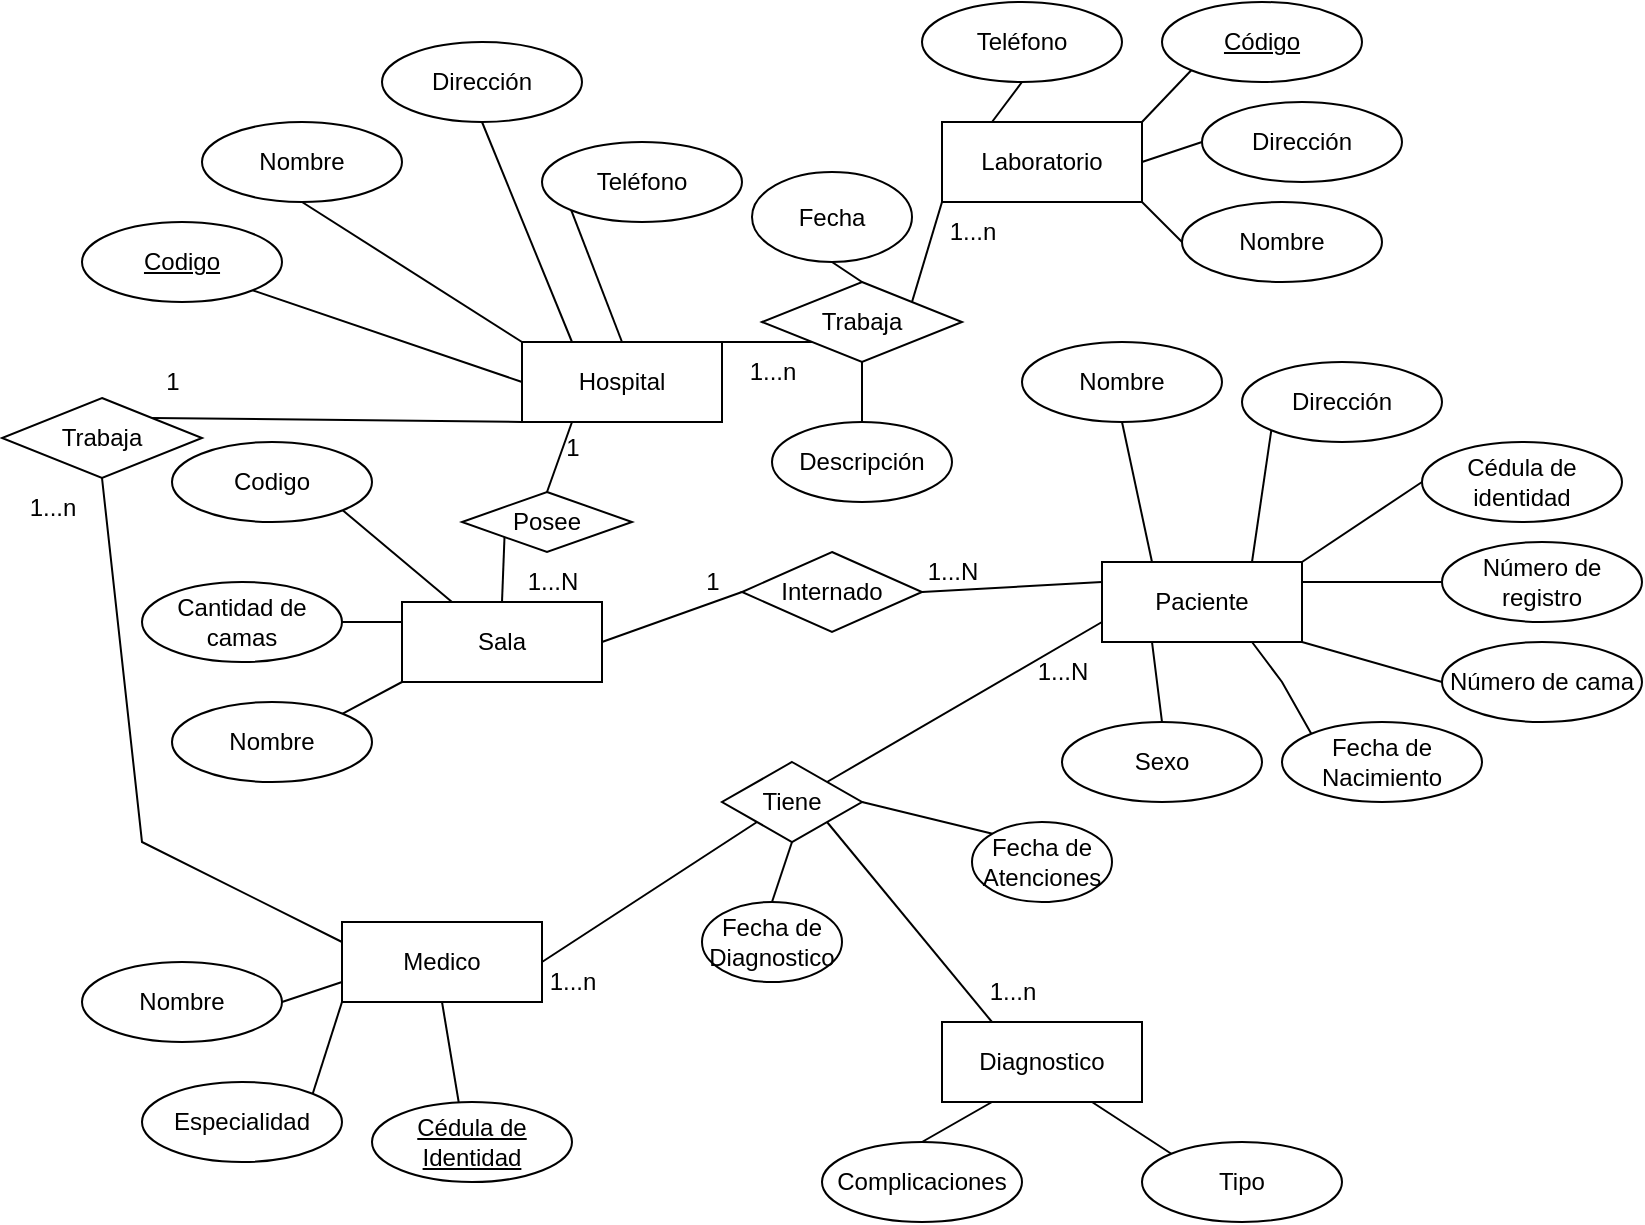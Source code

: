 <mxfile version="24.3.0" type="github">
  <diagram id="R2lEEEUBdFMjLlhIrx00" name="Page-1">
    <mxGraphModel dx="926" dy="493" grid="1" gridSize="10" guides="1" tooltips="1" connect="1" arrows="1" fold="1" page="1" pageScale="1" pageWidth="850" pageHeight="1100" math="0" shadow="0" extFonts="Permanent Marker^https://fonts.googleapis.com/css?family=Permanent+Marker">
      <root>
        <mxCell id="0" />
        <mxCell id="1" parent="0" />
        <mxCell id="Ge79WZLAiVdc78lT4wKn-1" value="Hospital" style="whiteSpace=wrap;html=1;align=center;" vertex="1" parent="1">
          <mxGeometry x="290" y="180" width="100" height="40" as="geometry" />
        </mxCell>
        <mxCell id="Ge79WZLAiVdc78lT4wKn-2" value="Laboratorio" style="whiteSpace=wrap;html=1;align=center;" vertex="1" parent="1">
          <mxGeometry x="500" y="70" width="100" height="40" as="geometry" />
        </mxCell>
        <mxCell id="Ge79WZLAiVdc78lT4wKn-3" value="Sala" style="whiteSpace=wrap;html=1;align=center;" vertex="1" parent="1">
          <mxGeometry x="230" y="310" width="100" height="40" as="geometry" />
        </mxCell>
        <mxCell id="Ge79WZLAiVdc78lT4wKn-94" style="edgeStyle=none;rounded=0;orthogonalLoop=1;jettySize=auto;html=1;exitX=0;exitY=0.25;exitDx=0;exitDy=0;entryX=1;entryY=0.5;entryDx=0;entryDy=0;endArrow=none;endFill=0;" edge="1" parent="1" source="Ge79WZLAiVdc78lT4wKn-4" target="Ge79WZLAiVdc78lT4wKn-93">
          <mxGeometry relative="1" as="geometry" />
        </mxCell>
        <mxCell id="Ge79WZLAiVdc78lT4wKn-4" value="Paciente" style="whiteSpace=wrap;html=1;align=center;" vertex="1" parent="1">
          <mxGeometry x="580" y="290" width="100" height="40" as="geometry" />
        </mxCell>
        <mxCell id="Ge79WZLAiVdc78lT4wKn-5" value="Medico" style="whiteSpace=wrap;html=1;align=center;" vertex="1" parent="1">
          <mxGeometry x="200" y="470" width="100" height="40" as="geometry" />
        </mxCell>
        <mxCell id="Ge79WZLAiVdc78lT4wKn-80" style="edgeStyle=none;rounded=0;orthogonalLoop=1;jettySize=auto;html=1;exitX=0.25;exitY=0;exitDx=0;exitDy=0;entryX=1;entryY=1;entryDx=0;entryDy=0;endArrow=none;endFill=0;" edge="1" parent="1" source="Ge79WZLAiVdc78lT4wKn-6" target="Ge79WZLAiVdc78lT4wKn-77">
          <mxGeometry relative="1" as="geometry" />
        </mxCell>
        <mxCell id="Ge79WZLAiVdc78lT4wKn-6" value="Diagnostico" style="whiteSpace=wrap;html=1;align=center;" vertex="1" parent="1">
          <mxGeometry x="500" y="520" width="100" height="40" as="geometry" />
        </mxCell>
        <mxCell id="Ge79WZLAiVdc78lT4wKn-34" style="edgeStyle=none;rounded=0;orthogonalLoop=1;jettySize=auto;html=1;exitX=1;exitY=1;exitDx=0;exitDy=0;entryX=0;entryY=0.5;entryDx=0;entryDy=0;endArrow=none;endFill=0;" edge="1" parent="1" source="Ge79WZLAiVdc78lT4wKn-7" target="Ge79WZLAiVdc78lT4wKn-1">
          <mxGeometry relative="1" as="geometry" />
        </mxCell>
        <mxCell id="Ge79WZLAiVdc78lT4wKn-7" value="Codigo" style="ellipse;whiteSpace=wrap;html=1;align=center;fontStyle=4;" vertex="1" parent="1">
          <mxGeometry x="70" y="120" width="100" height="40" as="geometry" />
        </mxCell>
        <mxCell id="Ge79WZLAiVdc78lT4wKn-37" style="edgeStyle=none;rounded=0;orthogonalLoop=1;jettySize=auto;html=1;exitX=0;exitY=1;exitDx=0;exitDy=0;entryX=0.5;entryY=0;entryDx=0;entryDy=0;endArrow=none;endFill=0;" edge="1" parent="1" source="Ge79WZLAiVdc78lT4wKn-9" target="Ge79WZLAiVdc78lT4wKn-1">
          <mxGeometry relative="1" as="geometry" />
        </mxCell>
        <mxCell id="Ge79WZLAiVdc78lT4wKn-9" value="Teléfono" style="ellipse;whiteSpace=wrap;html=1;align=center;" vertex="1" parent="1">
          <mxGeometry x="300" y="80" width="100" height="40" as="geometry" />
        </mxCell>
        <mxCell id="Ge79WZLAiVdc78lT4wKn-36" style="edgeStyle=none;rounded=0;orthogonalLoop=1;jettySize=auto;html=1;exitX=0.5;exitY=1;exitDx=0;exitDy=0;entryX=0.25;entryY=0;entryDx=0;entryDy=0;endArrow=none;endFill=0;" edge="1" parent="1" source="Ge79WZLAiVdc78lT4wKn-10" target="Ge79WZLAiVdc78lT4wKn-1">
          <mxGeometry relative="1" as="geometry" />
        </mxCell>
        <mxCell id="Ge79WZLAiVdc78lT4wKn-10" value="Dirección" style="ellipse;whiteSpace=wrap;html=1;align=center;" vertex="1" parent="1">
          <mxGeometry x="220" y="30" width="100" height="40" as="geometry" />
        </mxCell>
        <mxCell id="Ge79WZLAiVdc78lT4wKn-35" style="edgeStyle=none;rounded=0;orthogonalLoop=1;jettySize=auto;html=1;exitX=0.5;exitY=1;exitDx=0;exitDy=0;entryX=0;entryY=0;entryDx=0;entryDy=0;endArrow=none;endFill=0;" edge="1" parent="1" source="Ge79WZLAiVdc78lT4wKn-11" target="Ge79WZLAiVdc78lT4wKn-1">
          <mxGeometry relative="1" as="geometry" />
        </mxCell>
        <mxCell id="Ge79WZLAiVdc78lT4wKn-11" value="Nombre" style="ellipse;whiteSpace=wrap;html=1;align=center;" vertex="1" parent="1">
          <mxGeometry x="130" y="70" width="100" height="40" as="geometry" />
        </mxCell>
        <mxCell id="Ge79WZLAiVdc78lT4wKn-38" style="edgeStyle=none;rounded=0;orthogonalLoop=1;jettySize=auto;html=1;exitX=1;exitY=1;exitDx=0;exitDy=0;entryX=0.25;entryY=0;entryDx=0;entryDy=0;endArrow=none;endFill=0;" edge="1" parent="1" source="Ge79WZLAiVdc78lT4wKn-12" target="Ge79WZLAiVdc78lT4wKn-3">
          <mxGeometry relative="1" as="geometry" />
        </mxCell>
        <mxCell id="Ge79WZLAiVdc78lT4wKn-12" value="Codigo" style="ellipse;whiteSpace=wrap;html=1;align=center;" vertex="1" parent="1">
          <mxGeometry x="115" y="230" width="100" height="40" as="geometry" />
        </mxCell>
        <mxCell id="Ge79WZLAiVdc78lT4wKn-39" style="edgeStyle=none;rounded=0;orthogonalLoop=1;jettySize=auto;html=1;exitX=1;exitY=0.5;exitDx=0;exitDy=0;entryX=0;entryY=0.25;entryDx=0;entryDy=0;endArrow=none;endFill=0;" edge="1" parent="1" source="Ge79WZLAiVdc78lT4wKn-13" target="Ge79WZLAiVdc78lT4wKn-3">
          <mxGeometry relative="1" as="geometry" />
        </mxCell>
        <mxCell id="Ge79WZLAiVdc78lT4wKn-13" value="Cantidad de camas" style="ellipse;whiteSpace=wrap;html=1;align=center;" vertex="1" parent="1">
          <mxGeometry x="100" y="300" width="100" height="40" as="geometry" />
        </mxCell>
        <mxCell id="Ge79WZLAiVdc78lT4wKn-40" style="edgeStyle=none;rounded=0;orthogonalLoop=1;jettySize=auto;html=1;exitX=1;exitY=0;exitDx=0;exitDy=0;entryX=0;entryY=1;entryDx=0;entryDy=0;endArrow=none;endFill=0;" edge="1" parent="1" source="Ge79WZLAiVdc78lT4wKn-14" target="Ge79WZLAiVdc78lT4wKn-3">
          <mxGeometry relative="1" as="geometry" />
        </mxCell>
        <mxCell id="Ge79WZLAiVdc78lT4wKn-14" value="Nombre" style="ellipse;whiteSpace=wrap;html=1;align=center;" vertex="1" parent="1">
          <mxGeometry x="115" y="360" width="100" height="40" as="geometry" />
        </mxCell>
        <mxCell id="Ge79WZLAiVdc78lT4wKn-41" style="edgeStyle=none;rounded=0;orthogonalLoop=1;jettySize=auto;html=1;exitX=0.5;exitY=1;exitDx=0;exitDy=0;entryX=0.5;entryY=1;entryDx=0;entryDy=0;endArrow=none;endFill=0;" edge="1" parent="1" source="Ge79WZLAiVdc78lT4wKn-16" target="Ge79WZLAiVdc78lT4wKn-5">
          <mxGeometry relative="1" as="geometry" />
        </mxCell>
        <mxCell id="Ge79WZLAiVdc78lT4wKn-16" value="Cédula de Identidad" style="ellipse;whiteSpace=wrap;html=1;align=center;fontStyle=4;" vertex="1" parent="1">
          <mxGeometry x="215" y="560" width="100" height="40" as="geometry" />
        </mxCell>
        <mxCell id="Ge79WZLAiVdc78lT4wKn-43" style="edgeStyle=none;rounded=0;orthogonalLoop=1;jettySize=auto;html=1;exitX=1;exitY=0;exitDx=0;exitDy=0;entryX=0;entryY=1;entryDx=0;entryDy=0;endArrow=none;endFill=0;" edge="1" parent="1" source="Ge79WZLAiVdc78lT4wKn-17" target="Ge79WZLAiVdc78lT4wKn-5">
          <mxGeometry relative="1" as="geometry" />
        </mxCell>
        <mxCell id="Ge79WZLAiVdc78lT4wKn-17" value="Especialidad" style="ellipse;whiteSpace=wrap;html=1;align=center;" vertex="1" parent="1">
          <mxGeometry x="100" y="550" width="100" height="40" as="geometry" />
        </mxCell>
        <mxCell id="Ge79WZLAiVdc78lT4wKn-42" style="edgeStyle=none;rounded=0;orthogonalLoop=1;jettySize=auto;html=1;exitX=1;exitY=0.5;exitDx=0;exitDy=0;entryX=0;entryY=0.75;entryDx=0;entryDy=0;endArrow=none;endFill=0;" edge="1" parent="1" source="Ge79WZLAiVdc78lT4wKn-18" target="Ge79WZLAiVdc78lT4wKn-5">
          <mxGeometry relative="1" as="geometry" />
        </mxCell>
        <mxCell id="Ge79WZLAiVdc78lT4wKn-18" value="Nombre" style="ellipse;whiteSpace=wrap;html=1;align=center;" vertex="1" parent="1">
          <mxGeometry x="70" y="490" width="100" height="40" as="geometry" />
        </mxCell>
        <mxCell id="Ge79WZLAiVdc78lT4wKn-54" style="edgeStyle=none;rounded=0;orthogonalLoop=1;jettySize=auto;html=1;exitX=0;exitY=1;exitDx=0;exitDy=0;entryX=1;entryY=0;entryDx=0;entryDy=0;endArrow=none;endFill=0;" edge="1" parent="1" source="Ge79WZLAiVdc78lT4wKn-20" target="Ge79WZLAiVdc78lT4wKn-2">
          <mxGeometry relative="1" as="geometry" />
        </mxCell>
        <mxCell id="Ge79WZLAiVdc78lT4wKn-20" value="Código" style="ellipse;whiteSpace=wrap;html=1;align=center;fontStyle=4;" vertex="1" parent="1">
          <mxGeometry x="610" y="10" width="100" height="40" as="geometry" />
        </mxCell>
        <mxCell id="Ge79WZLAiVdc78lT4wKn-56" style="edgeStyle=none;rounded=0;orthogonalLoop=1;jettySize=auto;html=1;exitX=0;exitY=0.5;exitDx=0;exitDy=0;entryX=1;entryY=1;entryDx=0;entryDy=0;endArrow=none;endFill=0;" edge="1" parent="1" source="Ge79WZLAiVdc78lT4wKn-21" target="Ge79WZLAiVdc78lT4wKn-2">
          <mxGeometry relative="1" as="geometry" />
        </mxCell>
        <mxCell id="Ge79WZLAiVdc78lT4wKn-21" value="Nombre" style="ellipse;whiteSpace=wrap;html=1;align=center;" vertex="1" parent="1">
          <mxGeometry x="620" y="110" width="100" height="40" as="geometry" />
        </mxCell>
        <mxCell id="Ge79WZLAiVdc78lT4wKn-55" style="edgeStyle=none;rounded=0;orthogonalLoop=1;jettySize=auto;html=1;exitX=0;exitY=0.5;exitDx=0;exitDy=0;entryX=1;entryY=0.5;entryDx=0;entryDy=0;endArrow=none;endFill=0;" edge="1" parent="1" source="Ge79WZLAiVdc78lT4wKn-22" target="Ge79WZLAiVdc78lT4wKn-2">
          <mxGeometry relative="1" as="geometry" />
        </mxCell>
        <mxCell id="Ge79WZLAiVdc78lT4wKn-22" value="Dirección&lt;span style=&quot;color: rgba(0, 0, 0, 0); font-family: monospace; font-size: 0px; text-align: start; text-wrap: nowrap;&quot;&gt;%3CmxGraphModel%3E%3Croot%3E%3CmxCell%20id%3D%220%22%2F%3E%3CmxCell%20id%3D%221%22%20parent%3D%220%22%2F%3E%3CmxCell%20id%3D%222%22%20value%3D%22Attribute%22%20style%3D%22ellipse%3BwhiteSpace%3Dwrap%3Bhtml%3D1%3Balign%3Dcenter%3B%22%20vertex%3D%221%22%20parent%3D%221%22%3E%3CmxGeometry%20x%3D%2260%22%20y%3D%22100%22%20width%3D%22100%22%20height%3D%2240%22%20as%3D%22geometry%22%2F%3E%3C%2FmxCell%3E%3C%2Froot%3E%3C%2FmxGraphModel%3E&lt;/span&gt;" style="ellipse;whiteSpace=wrap;html=1;align=center;" vertex="1" parent="1">
          <mxGeometry x="630" y="60" width="100" height="40" as="geometry" />
        </mxCell>
        <mxCell id="Ge79WZLAiVdc78lT4wKn-53" style="edgeStyle=none;rounded=0;orthogonalLoop=1;jettySize=auto;html=1;exitX=0.5;exitY=1;exitDx=0;exitDy=0;entryX=0.25;entryY=0;entryDx=0;entryDy=0;endArrow=none;endFill=0;" edge="1" parent="1" source="Ge79WZLAiVdc78lT4wKn-23" target="Ge79WZLAiVdc78lT4wKn-2">
          <mxGeometry relative="1" as="geometry" />
        </mxCell>
        <mxCell id="Ge79WZLAiVdc78lT4wKn-23" value="Teléfono" style="ellipse;whiteSpace=wrap;html=1;align=center;" vertex="1" parent="1">
          <mxGeometry x="490" y="10" width="100" height="40" as="geometry" />
        </mxCell>
        <mxCell id="Ge79WZLAiVdc78lT4wKn-46" style="edgeStyle=none;rounded=0;orthogonalLoop=1;jettySize=auto;html=1;exitX=0.5;exitY=0;exitDx=0;exitDy=0;entryX=0.25;entryY=1;entryDx=0;entryDy=0;endArrow=none;endFill=0;" edge="1" parent="1" source="Ge79WZLAiVdc78lT4wKn-24" target="Ge79WZLAiVdc78lT4wKn-4">
          <mxGeometry relative="1" as="geometry" />
        </mxCell>
        <mxCell id="Ge79WZLAiVdc78lT4wKn-24" value="Sexo" style="ellipse;whiteSpace=wrap;html=1;align=center;" vertex="1" parent="1">
          <mxGeometry x="560" y="370" width="100" height="40" as="geometry" />
        </mxCell>
        <mxCell id="Ge79WZLAiVdc78lT4wKn-50" style="edgeStyle=none;rounded=0;orthogonalLoop=1;jettySize=auto;html=1;exitX=0;exitY=0.5;exitDx=0;exitDy=0;entryX=1;entryY=0;entryDx=0;entryDy=0;endArrow=none;endFill=0;" edge="1" parent="1" source="Ge79WZLAiVdc78lT4wKn-25" target="Ge79WZLAiVdc78lT4wKn-4">
          <mxGeometry relative="1" as="geometry" />
        </mxCell>
        <mxCell id="Ge79WZLAiVdc78lT4wKn-25" value="Cédula de identidad" style="ellipse;whiteSpace=wrap;html=1;align=center;" vertex="1" parent="1">
          <mxGeometry x="740" y="230" width="100" height="40" as="geometry" />
        </mxCell>
        <mxCell id="Ge79WZLAiVdc78lT4wKn-47" style="edgeStyle=none;rounded=0;orthogonalLoop=1;jettySize=auto;html=1;exitX=0;exitY=0;exitDx=0;exitDy=0;entryX=0.75;entryY=1;entryDx=0;entryDy=0;endArrow=none;endFill=0;" edge="1" parent="1" source="Ge79WZLAiVdc78lT4wKn-26" target="Ge79WZLAiVdc78lT4wKn-4">
          <mxGeometry relative="1" as="geometry">
            <Array as="points">
              <mxPoint x="670" y="350" />
            </Array>
          </mxGeometry>
        </mxCell>
        <mxCell id="Ge79WZLAiVdc78lT4wKn-26" value="Fecha de Nacimiento" style="ellipse;whiteSpace=wrap;html=1;align=center;" vertex="1" parent="1">
          <mxGeometry x="670" y="370" width="100" height="40" as="geometry" />
        </mxCell>
        <mxCell id="Ge79WZLAiVdc78lT4wKn-48" style="edgeStyle=none;rounded=0;orthogonalLoop=1;jettySize=auto;html=1;exitX=0;exitY=0.5;exitDx=0;exitDy=0;entryX=1;entryY=1;entryDx=0;entryDy=0;endArrow=none;endFill=0;" edge="1" parent="1" source="Ge79WZLAiVdc78lT4wKn-27" target="Ge79WZLAiVdc78lT4wKn-4">
          <mxGeometry relative="1" as="geometry" />
        </mxCell>
        <mxCell id="Ge79WZLAiVdc78lT4wKn-27" value="Número de cama" style="ellipse;whiteSpace=wrap;html=1;align=center;" vertex="1" parent="1">
          <mxGeometry x="750" y="330" width="100" height="40" as="geometry" />
        </mxCell>
        <mxCell id="Ge79WZLAiVdc78lT4wKn-49" style="edgeStyle=none;rounded=0;orthogonalLoop=1;jettySize=auto;html=1;exitX=0;exitY=0.5;exitDx=0;exitDy=0;entryX=1;entryY=0.25;entryDx=0;entryDy=0;endArrow=none;endFill=0;" edge="1" parent="1" source="Ge79WZLAiVdc78lT4wKn-28" target="Ge79WZLAiVdc78lT4wKn-4">
          <mxGeometry relative="1" as="geometry" />
        </mxCell>
        <mxCell id="Ge79WZLAiVdc78lT4wKn-28" value="Número de registro" style="ellipse;whiteSpace=wrap;html=1;align=center;" vertex="1" parent="1">
          <mxGeometry x="750" y="280" width="100" height="40" as="geometry" />
        </mxCell>
        <mxCell id="Ge79WZLAiVdc78lT4wKn-51" style="edgeStyle=none;rounded=0;orthogonalLoop=1;jettySize=auto;html=1;exitX=0;exitY=1;exitDx=0;exitDy=0;entryX=0.75;entryY=0;entryDx=0;entryDy=0;endArrow=none;endFill=0;" edge="1" parent="1" source="Ge79WZLAiVdc78lT4wKn-29" target="Ge79WZLAiVdc78lT4wKn-4">
          <mxGeometry relative="1" as="geometry" />
        </mxCell>
        <mxCell id="Ge79WZLAiVdc78lT4wKn-29" value="Dirección" style="ellipse;whiteSpace=wrap;html=1;align=center;" vertex="1" parent="1">
          <mxGeometry x="650" y="190" width="100" height="40" as="geometry" />
        </mxCell>
        <mxCell id="Ge79WZLAiVdc78lT4wKn-52" style="edgeStyle=none;rounded=0;orthogonalLoop=1;jettySize=auto;html=1;exitX=0.5;exitY=1;exitDx=0;exitDy=0;entryX=0.25;entryY=0;entryDx=0;entryDy=0;endArrow=none;endFill=0;" edge="1" parent="1" source="Ge79WZLAiVdc78lT4wKn-30" target="Ge79WZLAiVdc78lT4wKn-4">
          <mxGeometry relative="1" as="geometry" />
        </mxCell>
        <mxCell id="Ge79WZLAiVdc78lT4wKn-30" value="Nombre" style="ellipse;whiteSpace=wrap;html=1;align=center;" vertex="1" parent="1">
          <mxGeometry x="540" y="180" width="100" height="40" as="geometry" />
        </mxCell>
        <mxCell id="Ge79WZLAiVdc78lT4wKn-44" style="edgeStyle=none;rounded=0;orthogonalLoop=1;jettySize=auto;html=1;exitX=0.5;exitY=0;exitDx=0;exitDy=0;entryX=0.25;entryY=1;entryDx=0;entryDy=0;endArrow=none;endFill=0;" edge="1" parent="1" source="Ge79WZLAiVdc78lT4wKn-31" target="Ge79WZLAiVdc78lT4wKn-6">
          <mxGeometry relative="1" as="geometry" />
        </mxCell>
        <mxCell id="Ge79WZLAiVdc78lT4wKn-31" value="Complicaciones" style="ellipse;whiteSpace=wrap;html=1;align=center;" vertex="1" parent="1">
          <mxGeometry x="440" y="580" width="100" height="40" as="geometry" />
        </mxCell>
        <mxCell id="Ge79WZLAiVdc78lT4wKn-45" style="edgeStyle=none;rounded=0;orthogonalLoop=1;jettySize=auto;html=1;exitX=0;exitY=0;exitDx=0;exitDy=0;entryX=0.75;entryY=1;entryDx=0;entryDy=0;endArrow=none;endFill=0;" edge="1" parent="1" source="Ge79WZLAiVdc78lT4wKn-32" target="Ge79WZLAiVdc78lT4wKn-6">
          <mxGeometry relative="1" as="geometry" />
        </mxCell>
        <mxCell id="Ge79WZLAiVdc78lT4wKn-32" value="Tipo" style="ellipse;whiteSpace=wrap;html=1;align=center;" vertex="1" parent="1">
          <mxGeometry x="600" y="580" width="100" height="40" as="geometry" />
        </mxCell>
        <mxCell id="Ge79WZLAiVdc78lT4wKn-58" style="edgeStyle=none;rounded=0;orthogonalLoop=1;jettySize=auto;html=1;entryX=0.25;entryY=1;entryDx=0;entryDy=0;endArrow=none;endFill=0;exitX=0.5;exitY=0;exitDx=0;exitDy=0;" edge="1" parent="1" source="Ge79WZLAiVdc78lT4wKn-57" target="Ge79WZLAiVdc78lT4wKn-1">
          <mxGeometry relative="1" as="geometry">
            <mxPoint x="345" y="270" as="sourcePoint" />
          </mxGeometry>
        </mxCell>
        <mxCell id="Ge79WZLAiVdc78lT4wKn-59" style="edgeStyle=none;rounded=0;orthogonalLoop=1;jettySize=auto;html=1;exitX=0;exitY=1;exitDx=0;exitDy=0;entryX=0.5;entryY=0;entryDx=0;entryDy=0;endArrow=none;endFill=0;" edge="1" parent="1" source="Ge79WZLAiVdc78lT4wKn-57" target="Ge79WZLAiVdc78lT4wKn-3">
          <mxGeometry relative="1" as="geometry" />
        </mxCell>
        <mxCell id="Ge79WZLAiVdc78lT4wKn-57" value="Posee" style="shape=rhombus;perimeter=rhombusPerimeter;whiteSpace=wrap;html=1;align=center;" vertex="1" parent="1">
          <mxGeometry x="260" y="255" width="85" height="30" as="geometry" />
        </mxCell>
        <mxCell id="Ge79WZLAiVdc78lT4wKn-60" value="1" style="text;html=1;align=center;verticalAlign=middle;resizable=0;points=[];autosize=1;strokeColor=none;fillColor=none;" vertex="1" parent="1">
          <mxGeometry x="100" y="185" width="30" height="30" as="geometry" />
        </mxCell>
        <mxCell id="Ge79WZLAiVdc78lT4wKn-61" value="1" style="text;html=1;align=center;verticalAlign=middle;resizable=0;points=[];autosize=1;strokeColor=none;fillColor=none;" vertex="1" parent="1">
          <mxGeometry x="370" y="285" width="30" height="30" as="geometry" />
        </mxCell>
        <mxCell id="Ge79WZLAiVdc78lT4wKn-63" style="edgeStyle=none;rounded=0;orthogonalLoop=1;jettySize=auto;html=1;exitX=1;exitY=0;exitDx=0;exitDy=0;endArrow=none;endFill=0;entryX=0;entryY=1;entryDx=0;entryDy=0;" edge="1" parent="1" source="Ge79WZLAiVdc78lT4wKn-62" target="Ge79WZLAiVdc78lT4wKn-1">
          <mxGeometry relative="1" as="geometry">
            <mxPoint x="290" y="220" as="targetPoint" />
          </mxGeometry>
        </mxCell>
        <mxCell id="Ge79WZLAiVdc78lT4wKn-64" style="edgeStyle=none;rounded=0;orthogonalLoop=1;jettySize=auto;html=1;exitX=0.5;exitY=1;exitDx=0;exitDy=0;entryX=0;entryY=0.25;entryDx=0;entryDy=0;endArrow=none;endFill=0;" edge="1" parent="1" source="Ge79WZLAiVdc78lT4wKn-62" target="Ge79WZLAiVdc78lT4wKn-5">
          <mxGeometry relative="1" as="geometry">
            <Array as="points">
              <mxPoint x="100" y="430" />
            </Array>
          </mxGeometry>
        </mxCell>
        <mxCell id="Ge79WZLAiVdc78lT4wKn-62" value="Trabaja" style="shape=rhombus;perimeter=rhombusPerimeter;whiteSpace=wrap;html=1;align=center;" vertex="1" parent="1">
          <mxGeometry x="30" y="208" width="100" height="40" as="geometry" />
        </mxCell>
        <mxCell id="Ge79WZLAiVdc78lT4wKn-66" value="1" style="text;html=1;align=center;verticalAlign=middle;resizable=0;points=[];autosize=1;strokeColor=none;fillColor=none;" vertex="1" parent="1">
          <mxGeometry x="300" y="218" width="30" height="30" as="geometry" />
        </mxCell>
        <mxCell id="Ge79WZLAiVdc78lT4wKn-67" value="1...n" style="text;html=1;align=center;verticalAlign=middle;resizable=0;points=[];autosize=1;strokeColor=none;fillColor=none;" vertex="1" parent="1">
          <mxGeometry x="30" y="248" width="50" height="30" as="geometry" />
        </mxCell>
        <mxCell id="Ge79WZLAiVdc78lT4wKn-69" style="edgeStyle=none;rounded=0;orthogonalLoop=1;jettySize=auto;html=1;exitX=0;exitY=1;exitDx=0;exitDy=0;entryX=1;entryY=0;entryDx=0;entryDy=0;endArrow=none;endFill=0;" edge="1" parent="1" source="Ge79WZLAiVdc78lT4wKn-68" target="Ge79WZLAiVdc78lT4wKn-1">
          <mxGeometry relative="1" as="geometry" />
        </mxCell>
        <mxCell id="Ge79WZLAiVdc78lT4wKn-70" style="edgeStyle=none;rounded=0;orthogonalLoop=1;jettySize=auto;html=1;exitX=1;exitY=0;exitDx=0;exitDy=0;entryX=0;entryY=1;entryDx=0;entryDy=0;endArrow=none;endFill=0;" edge="1" parent="1" source="Ge79WZLAiVdc78lT4wKn-68" target="Ge79WZLAiVdc78lT4wKn-2">
          <mxGeometry relative="1" as="geometry" />
        </mxCell>
        <mxCell id="Ge79WZLAiVdc78lT4wKn-68" value="Trabaja" style="shape=rhombus;perimeter=rhombusPerimeter;whiteSpace=wrap;html=1;align=center;" vertex="1" parent="1">
          <mxGeometry x="410" y="150" width="100" height="40" as="geometry" />
        </mxCell>
        <mxCell id="Ge79WZLAiVdc78lT4wKn-71" value="1...n" style="text;html=1;align=center;verticalAlign=middle;resizable=0;points=[];autosize=1;strokeColor=none;fillColor=none;" vertex="1" parent="1">
          <mxGeometry x="390" y="180" width="50" height="30" as="geometry" />
        </mxCell>
        <mxCell id="Ge79WZLAiVdc78lT4wKn-72" value="1...n" style="text;html=1;align=center;verticalAlign=middle;resizable=0;points=[];autosize=1;strokeColor=none;fillColor=none;" vertex="1" parent="1">
          <mxGeometry x="490" y="110" width="50" height="30" as="geometry" />
        </mxCell>
        <mxCell id="Ge79WZLAiVdc78lT4wKn-76" style="edgeStyle=none;rounded=0;orthogonalLoop=1;jettySize=auto;html=1;exitX=0.5;exitY=0;exitDx=0;exitDy=0;entryX=0.5;entryY=1;entryDx=0;entryDy=0;endArrow=none;endFill=0;" edge="1" parent="1" source="Ge79WZLAiVdc78lT4wKn-73" target="Ge79WZLAiVdc78lT4wKn-68">
          <mxGeometry relative="1" as="geometry" />
        </mxCell>
        <mxCell id="Ge79WZLAiVdc78lT4wKn-73" value="Descripción" style="ellipse;whiteSpace=wrap;html=1;align=center;" vertex="1" parent="1">
          <mxGeometry x="415" y="220" width="90" height="40" as="geometry" />
        </mxCell>
        <mxCell id="Ge79WZLAiVdc78lT4wKn-75" style="edgeStyle=none;rounded=0;orthogonalLoop=1;jettySize=auto;html=1;exitX=0.5;exitY=1;exitDx=0;exitDy=0;entryX=0.5;entryY=0;entryDx=0;entryDy=0;endArrow=none;endFill=0;" edge="1" parent="1" source="Ge79WZLAiVdc78lT4wKn-74" target="Ge79WZLAiVdc78lT4wKn-68">
          <mxGeometry relative="1" as="geometry" />
        </mxCell>
        <mxCell id="Ge79WZLAiVdc78lT4wKn-74" value="Fecha" style="ellipse;whiteSpace=wrap;html=1;align=center;" vertex="1" parent="1">
          <mxGeometry x="405" y="95" width="80" height="45" as="geometry" />
        </mxCell>
        <mxCell id="Ge79WZLAiVdc78lT4wKn-78" style="edgeStyle=none;rounded=0;orthogonalLoop=1;jettySize=auto;html=1;exitX=1;exitY=0;exitDx=0;exitDy=0;entryX=0;entryY=0.75;entryDx=0;entryDy=0;endArrow=none;endFill=0;" edge="1" parent="1" source="Ge79WZLAiVdc78lT4wKn-77" target="Ge79WZLAiVdc78lT4wKn-4">
          <mxGeometry relative="1" as="geometry" />
        </mxCell>
        <mxCell id="Ge79WZLAiVdc78lT4wKn-79" style="edgeStyle=none;rounded=0;orthogonalLoop=1;jettySize=auto;html=1;exitX=0;exitY=1;exitDx=0;exitDy=0;entryX=1;entryY=0.5;entryDx=0;entryDy=0;endArrow=none;endFill=0;" edge="1" parent="1" source="Ge79WZLAiVdc78lT4wKn-77" target="Ge79WZLAiVdc78lT4wKn-5">
          <mxGeometry relative="1" as="geometry" />
        </mxCell>
        <mxCell id="Ge79WZLAiVdc78lT4wKn-77" value="Tiene" style="shape=rhombus;perimeter=rhombusPerimeter;whiteSpace=wrap;html=1;align=center;" vertex="1" parent="1">
          <mxGeometry x="390" y="390" width="70" height="40" as="geometry" />
        </mxCell>
        <mxCell id="Ge79WZLAiVdc78lT4wKn-84" value="1...N" style="text;html=1;align=center;verticalAlign=middle;resizable=0;points=[];autosize=1;strokeColor=none;fillColor=none;" vertex="1" parent="1">
          <mxGeometry x="535" y="330" width="50" height="30" as="geometry" />
        </mxCell>
        <mxCell id="Ge79WZLAiVdc78lT4wKn-85" value="1...n" style="text;html=1;align=center;verticalAlign=middle;resizable=0;points=[];autosize=1;strokeColor=none;fillColor=none;" vertex="1" parent="1">
          <mxGeometry x="290" y="485" width="50" height="30" as="geometry" />
        </mxCell>
        <mxCell id="Ge79WZLAiVdc78lT4wKn-86" value="1...n" style="text;html=1;align=center;verticalAlign=middle;resizable=0;points=[];autosize=1;strokeColor=none;fillColor=none;" vertex="1" parent="1">
          <mxGeometry x="510" y="490" width="50" height="30" as="geometry" />
        </mxCell>
        <mxCell id="Ge79WZLAiVdc78lT4wKn-92" style="edgeStyle=none;rounded=0;orthogonalLoop=1;jettySize=auto;html=1;exitX=0;exitY=0;exitDx=0;exitDy=0;entryX=1;entryY=0.5;entryDx=0;entryDy=0;endArrow=none;endFill=0;" edge="1" parent="1" source="Ge79WZLAiVdc78lT4wKn-87" target="Ge79WZLAiVdc78lT4wKn-77">
          <mxGeometry relative="1" as="geometry" />
        </mxCell>
        <mxCell id="Ge79WZLAiVdc78lT4wKn-87" value="Fecha de Atenciones" style="ellipse;whiteSpace=wrap;html=1;align=center;" vertex="1" parent="1">
          <mxGeometry x="515" y="420" width="70" height="40" as="geometry" />
        </mxCell>
        <mxCell id="Ge79WZLAiVdc78lT4wKn-91" style="edgeStyle=none;rounded=0;orthogonalLoop=1;jettySize=auto;html=1;exitX=0.5;exitY=0;exitDx=0;exitDy=0;entryX=0.5;entryY=1;entryDx=0;entryDy=0;endArrow=none;endFill=0;" edge="1" parent="1" source="Ge79WZLAiVdc78lT4wKn-90" target="Ge79WZLAiVdc78lT4wKn-77">
          <mxGeometry relative="1" as="geometry" />
        </mxCell>
        <mxCell id="Ge79WZLAiVdc78lT4wKn-90" value="Fecha de Diagnostico" style="ellipse;whiteSpace=wrap;html=1;align=center;" vertex="1" parent="1">
          <mxGeometry x="380" y="460" width="70" height="40" as="geometry" />
        </mxCell>
        <mxCell id="Ge79WZLAiVdc78lT4wKn-95" style="edgeStyle=none;rounded=0;orthogonalLoop=1;jettySize=auto;html=1;exitX=0;exitY=0.5;exitDx=0;exitDy=0;entryX=1;entryY=0.5;entryDx=0;entryDy=0;endArrow=none;endFill=0;" edge="1" parent="1" source="Ge79WZLAiVdc78lT4wKn-93" target="Ge79WZLAiVdc78lT4wKn-3">
          <mxGeometry relative="1" as="geometry" />
        </mxCell>
        <mxCell id="Ge79WZLAiVdc78lT4wKn-93" value="Internado" style="shape=rhombus;perimeter=rhombusPerimeter;whiteSpace=wrap;html=1;align=center;" vertex="1" parent="1">
          <mxGeometry x="400" y="285" width="90" height="40" as="geometry" />
        </mxCell>
        <mxCell id="Ge79WZLAiVdc78lT4wKn-96" value="1...N" style="text;html=1;align=center;verticalAlign=middle;resizable=0;points=[];autosize=1;strokeColor=none;fillColor=none;" vertex="1" parent="1">
          <mxGeometry x="480" y="280" width="50" height="30" as="geometry" />
        </mxCell>
        <mxCell id="Ge79WZLAiVdc78lT4wKn-97" value="1...N" style="text;html=1;align=center;verticalAlign=middle;resizable=0;points=[];autosize=1;strokeColor=none;fillColor=none;" vertex="1" parent="1">
          <mxGeometry x="280" y="285" width="50" height="30" as="geometry" />
        </mxCell>
      </root>
    </mxGraphModel>
  </diagram>
</mxfile>
